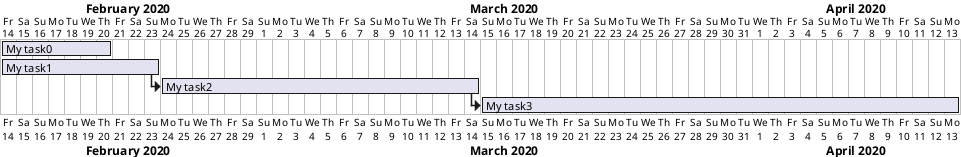 {
  "sha1": "abvllc5ltemx02cpmglif1bj1ssko7j",
  "insertion": {
    "when": "2024-05-30T20:48:21.850Z",
    "user": "plantuml@gmail.com"
  }
}
@startgantt
Project starts 2020/02/14
[My task0] as [TASK0] lasts 7 days
[My task1] as [TASK1] lasts 10 days
[My task2] as [TASK2] lasts 20 days
[My task3] as [TASK3] lasts 30 days

TASK1 -> TASK2
TASK2 -> TASK3
@endgantt
